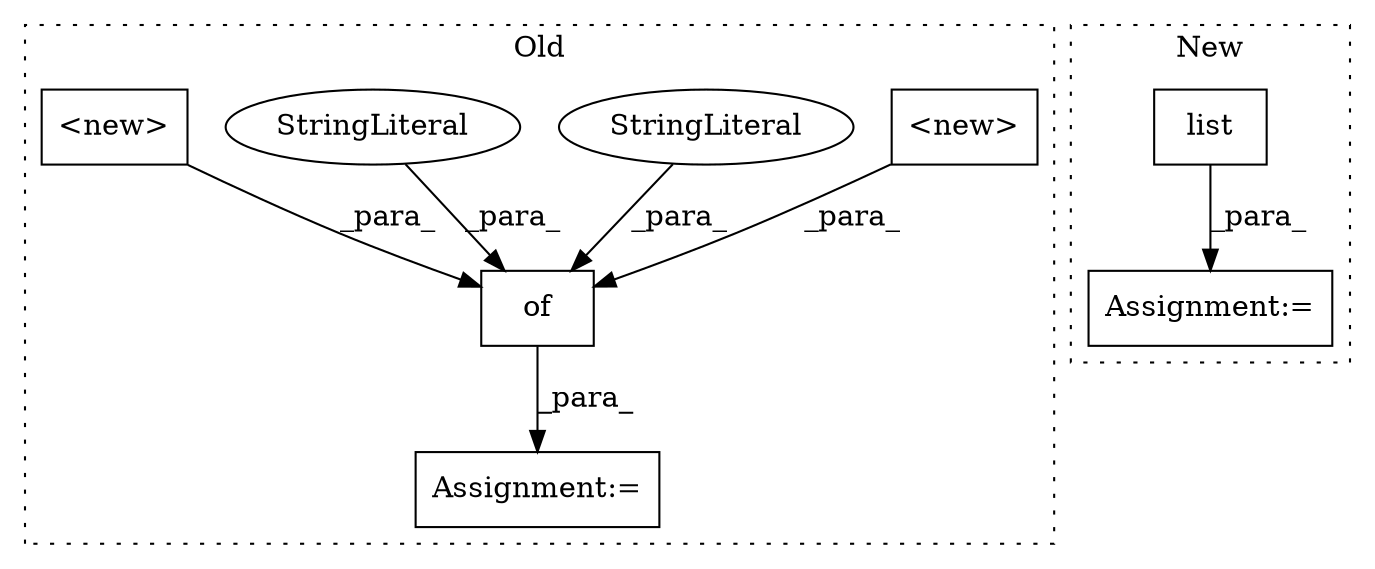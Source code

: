 digraph G {
subgraph cluster0 {
1 [label="<new>" a="14" s="2656" l="21" shape="box"];
4 [label="of" a="32" s="2635,2717" l="3,1" shape="box"];
5 [label="StringLiteral" a="45" s="2638" l="17" shape="ellipse"];
6 [label="StringLiteral" a="45" s="2678" l="17" shape="ellipse"];
7 [label="<new>" a="14" s="2696" l="21" shape="box"];
8 [label="Assignment:=" a="7" s="2630" l="1" shape="box"];
label = "Old";
style="dotted";
}
subgraph cluster1 {
2 [label="list" a="32" s="4050,4076" l="5,1" shape="box"];
3 [label="Assignment:=" a="7" s="4049" l="1" shape="box"];
label = "New";
style="dotted";
}
1 -> 4 [label="_para_"];
2 -> 3 [label="_para_"];
4 -> 8 [label="_para_"];
5 -> 4 [label="_para_"];
6 -> 4 [label="_para_"];
7 -> 4 [label="_para_"];
}